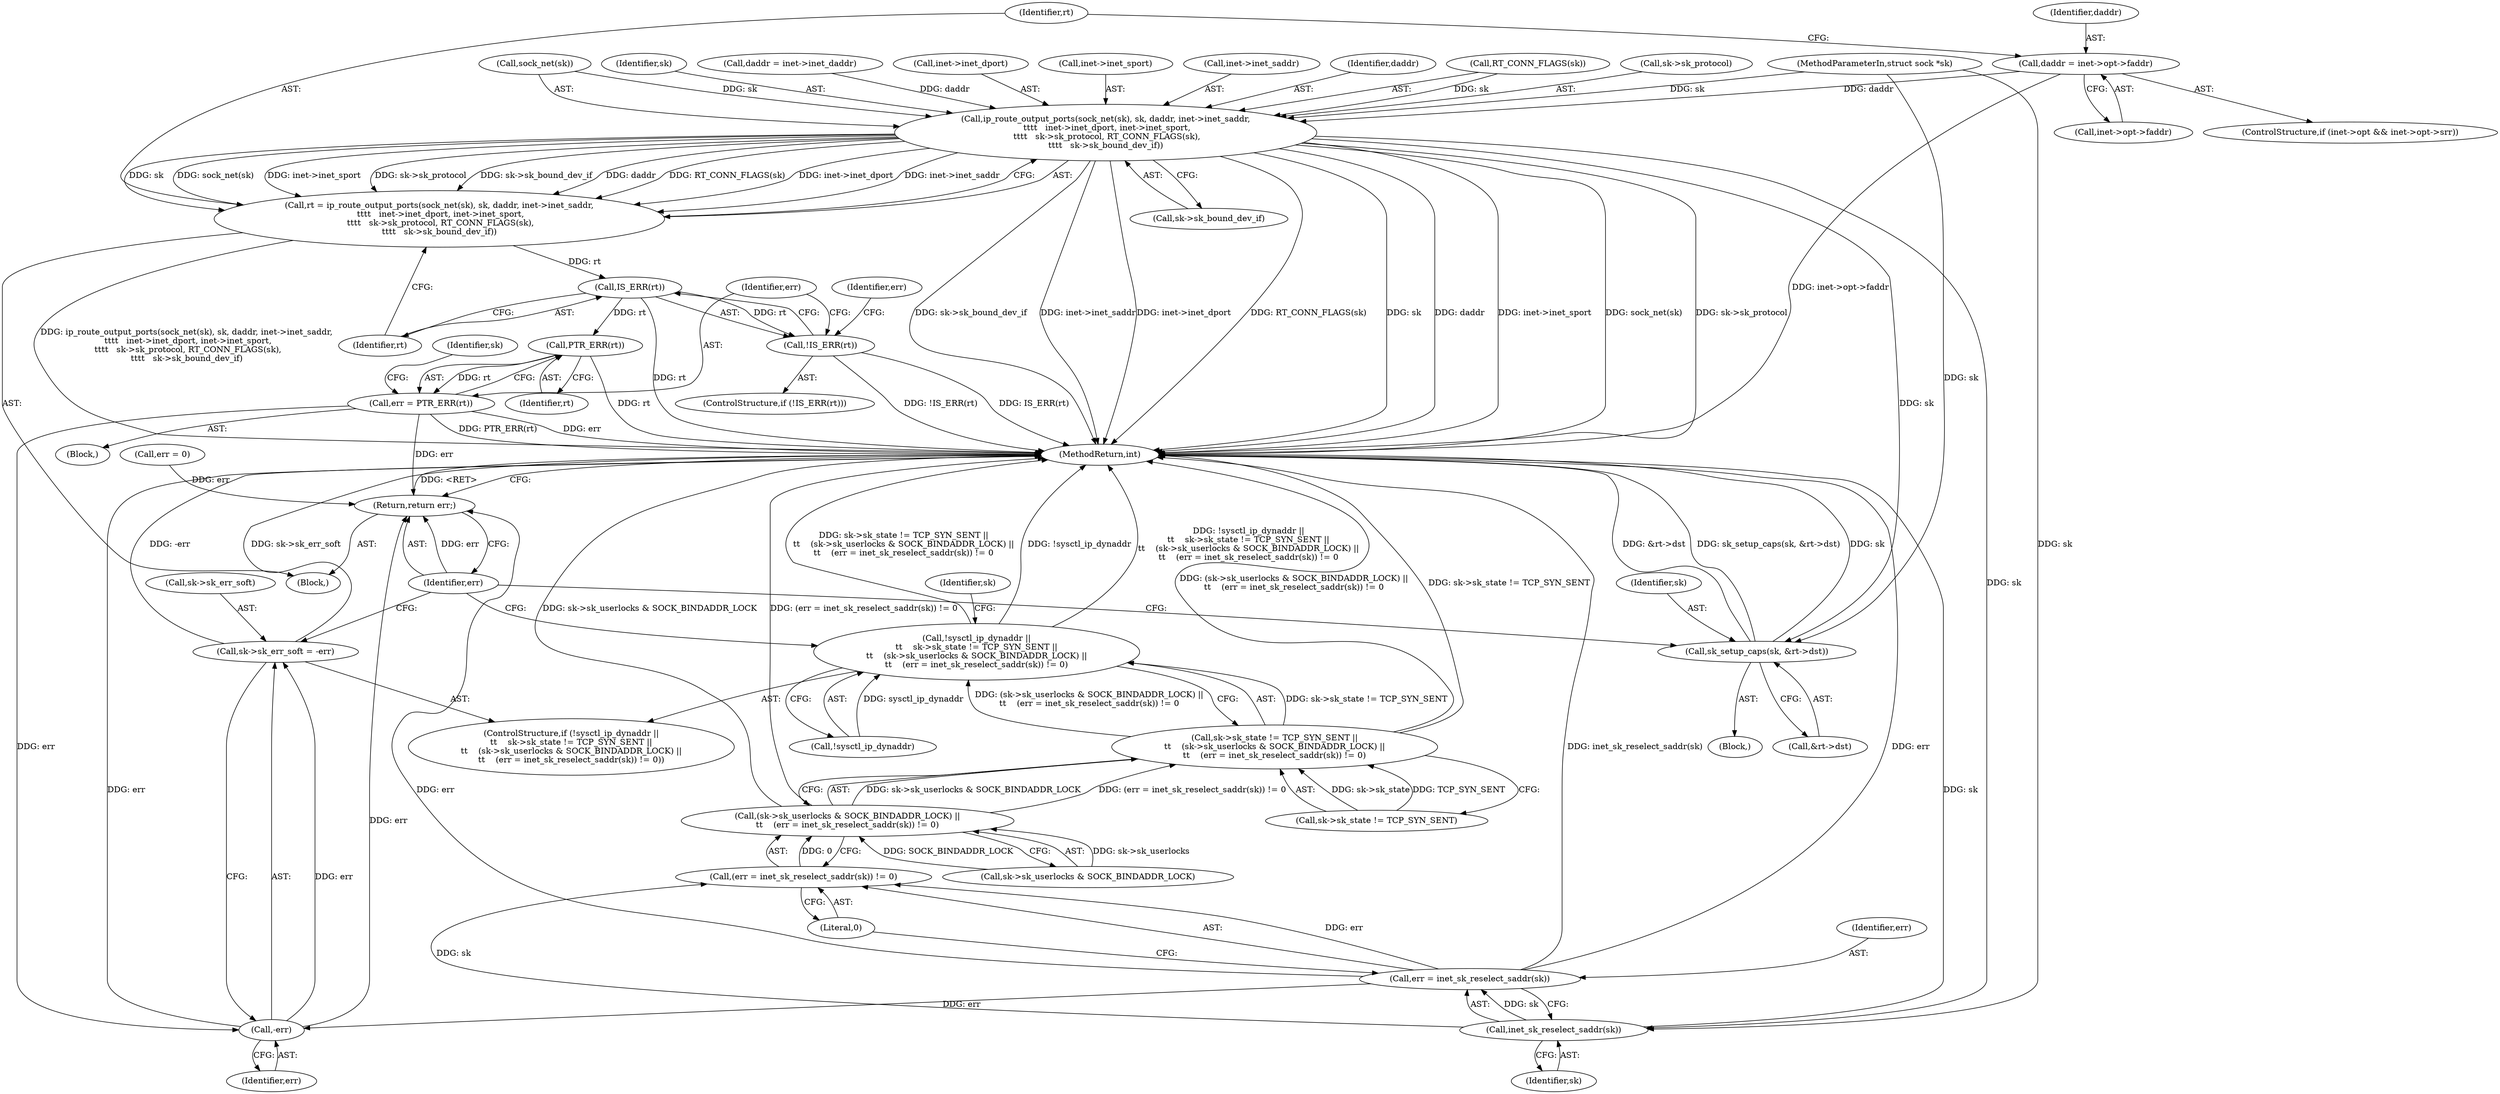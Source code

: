 digraph "0_linux_f6d8bd051c391c1c0458a30b2a7abcd939329259_2@pointer" {
"1000141" [label="(Call,daddr = inet->opt->faddr)"];
"1000150" [label="(Call,ip_route_output_ports(sock_net(sk), sk, daddr, inet->inet_saddr,\n \t\t\t\t   inet->inet_dport, inet->inet_sport,\n \t\t\t\t   sk->sk_protocol, RT_CONN_FLAGS(sk),\n\t\t\t\t   sk->sk_bound_dev_if))"];
"1000148" [label="(Call,rt = ip_route_output_ports(sock_net(sk), sk, daddr, inet->inet_saddr,\n \t\t\t\t   inet->inet_dport, inet->inet_sport,\n \t\t\t\t   sk->sk_protocol, RT_CONN_FLAGS(sk),\n\t\t\t\t   sk->sk_bound_dev_if))"];
"1000174" [label="(Call,IS_ERR(rt))"];
"1000173" [label="(Call,!IS_ERR(rt))"];
"1000190" [label="(Call,PTR_ERR(rt))"];
"1000188" [label="(Call,err = PTR_ERR(rt))"];
"1000223" [label="(Call,-err)"];
"1000219" [label="(Call,sk->sk_err_soft = -err)"];
"1000225" [label="(Return,return err;)"];
"1000180" [label="(Call,sk_setup_caps(sk, &rt->dst))"];
"1000216" [label="(Call,inet_sk_reselect_saddr(sk))"];
"1000213" [label="(Call,(err = inet_sk_reselect_saddr(sk)) != 0)"];
"1000207" [label="(Call,(sk->sk_userlocks & SOCK_BINDADDR_LOCK) ||\n\t\t    (err = inet_sk_reselect_saddr(sk)) != 0)"];
"1000201" [label="(Call,sk->sk_state != TCP_SYN_SENT ||\n\t\t    (sk->sk_userlocks & SOCK_BINDADDR_LOCK) ||\n\t\t    (err = inet_sk_reselect_saddr(sk)) != 0)"];
"1000198" [label="(Call,!sysctl_ip_dynaddr ||\n\t\t    sk->sk_state != TCP_SYN_SENT ||\n\t\t    (sk->sk_userlocks & SOCK_BINDADDR_LOCK) ||\n\t\t    (err = inet_sk_reselect_saddr(sk)) != 0)"];
"1000214" [label="(Call,err = inet_sk_reselect_saddr(sk))"];
"1000217" [label="(Identifier,sk)"];
"1000224" [label="(Identifier,err)"];
"1000219" [label="(Call,sk->sk_err_soft = -err)"];
"1000198" [label="(Call,!sysctl_ip_dynaddr ||\n\t\t    sk->sk_state != TCP_SYN_SENT ||\n\t\t    (sk->sk_userlocks & SOCK_BINDADDR_LOCK) ||\n\t\t    (err = inet_sk_reselect_saddr(sk)) != 0)"];
"1000150" [label="(Call,ip_route_output_ports(sock_net(sk), sk, daddr, inet->inet_saddr,\n \t\t\t\t   inet->inet_dport, inet->inet_sport,\n \t\t\t\t   sk->sk_protocol, RT_CONN_FLAGS(sk),\n\t\t\t\t   sk->sk_bound_dev_if))"];
"1000197" [label="(ControlStructure,if (!sysctl_ip_dynaddr ||\n\t\t    sk->sk_state != TCP_SYN_SENT ||\n\t\t    (sk->sk_userlocks & SOCK_BINDADDR_LOCK) ||\n\t\t    (err = inet_sk_reselect_saddr(sk)) != 0))"];
"1000158" [label="(Call,inet->inet_dport)"];
"1000191" [label="(Identifier,rt)"];
"1000225" [label="(Return,return err;)"];
"1000187" [label="(Block,)"];
"1000161" [label="(Call,inet->inet_sport)"];
"1000215" [label="(Identifier,err)"];
"1000142" [label="(Identifier,daddr)"];
"1000175" [label="(Identifier,rt)"];
"1000201" [label="(Call,sk->sk_state != TCP_SYN_SENT ||\n\t\t    (sk->sk_userlocks & SOCK_BINDADDR_LOCK) ||\n\t\t    (err = inet_sk_reselect_saddr(sk)) != 0)"];
"1000155" [label="(Call,inet->inet_saddr)"];
"1000213" [label="(Call,(err = inet_sk_reselect_saddr(sk)) != 0)"];
"1000194" [label="(Identifier,sk)"];
"1000177" [label="(Call,err = 0)"];
"1000176" [label="(Block,)"];
"1000199" [label="(Call,!sysctl_ip_dynaddr)"];
"1000169" [label="(Call,sk->sk_bound_dev_if)"];
"1000189" [label="(Identifier,err)"];
"1000214" [label="(Call,err = inet_sk_reselect_saddr(sk))"];
"1000148" [label="(Call,rt = ip_route_output_ports(sock_net(sk), sk, daddr, inet->inet_saddr,\n \t\t\t\t   inet->inet_dport, inet->inet_sport,\n \t\t\t\t   sk->sk_protocol, RT_CONN_FLAGS(sk),\n\t\t\t\t   sk->sk_bound_dev_if))"];
"1000216" [label="(Call,inet_sk_reselect_saddr(sk))"];
"1000143" [label="(Call,inet->opt->faddr)"];
"1000188" [label="(Call,err = PTR_ERR(rt))"];
"1000181" [label="(Identifier,sk)"];
"1000154" [label="(Identifier,daddr)"];
"1000167" [label="(Call,RT_CONN_FLAGS(sk))"];
"1000131" [label="(ControlStructure,if (inet->opt && inet->opt->srr))"];
"1000174" [label="(Call,IS_ERR(rt))"];
"1000149" [label="(Identifier,rt)"];
"1000164" [label="(Call,sk->sk_protocol)"];
"1000190" [label="(Call,PTR_ERR(rt))"];
"1000172" [label="(ControlStructure,if (!IS_ERR(rt)))"];
"1000178" [label="(Identifier,err)"];
"1000141" [label="(Call,daddr = inet->opt->faddr)"];
"1000182" [label="(Call,&rt->dst)"];
"1000173" [label="(Call,!IS_ERR(rt))"];
"1000208" [label="(Call,sk->sk_userlocks & SOCK_BINDADDR_LOCK)"];
"1000220" [label="(Call,sk->sk_err_soft)"];
"1000227" [label="(MethodReturn,int)"];
"1000151" [label="(Call,sock_net(sk))"];
"1000153" [label="(Identifier,sk)"];
"1000126" [label="(Call,daddr = inet->inet_daddr)"];
"1000180" [label="(Call,sk_setup_caps(sk, &rt->dst))"];
"1000218" [label="(Literal,0)"];
"1000223" [label="(Call,-err)"];
"1000105" [label="(MethodParameterIn,struct sock *sk)"];
"1000221" [label="(Identifier,sk)"];
"1000207" [label="(Call,(sk->sk_userlocks & SOCK_BINDADDR_LOCK) ||\n\t\t    (err = inet_sk_reselect_saddr(sk)) != 0)"];
"1000106" [label="(Block,)"];
"1000226" [label="(Identifier,err)"];
"1000202" [label="(Call,sk->sk_state != TCP_SYN_SENT)"];
"1000141" -> "1000131"  [label="AST: "];
"1000141" -> "1000143"  [label="CFG: "];
"1000142" -> "1000141"  [label="AST: "];
"1000143" -> "1000141"  [label="AST: "];
"1000149" -> "1000141"  [label="CFG: "];
"1000141" -> "1000227"  [label="DDG: inet->opt->faddr"];
"1000141" -> "1000150"  [label="DDG: daddr"];
"1000150" -> "1000148"  [label="AST: "];
"1000150" -> "1000169"  [label="CFG: "];
"1000151" -> "1000150"  [label="AST: "];
"1000153" -> "1000150"  [label="AST: "];
"1000154" -> "1000150"  [label="AST: "];
"1000155" -> "1000150"  [label="AST: "];
"1000158" -> "1000150"  [label="AST: "];
"1000161" -> "1000150"  [label="AST: "];
"1000164" -> "1000150"  [label="AST: "];
"1000167" -> "1000150"  [label="AST: "];
"1000169" -> "1000150"  [label="AST: "];
"1000148" -> "1000150"  [label="CFG: "];
"1000150" -> "1000227"  [label="DDG: sock_net(sk)"];
"1000150" -> "1000227"  [label="DDG: sk->sk_protocol"];
"1000150" -> "1000227"  [label="DDG: sk->sk_bound_dev_if"];
"1000150" -> "1000227"  [label="DDG: inet->inet_saddr"];
"1000150" -> "1000227"  [label="DDG: inet->inet_dport"];
"1000150" -> "1000227"  [label="DDG: RT_CONN_FLAGS(sk)"];
"1000150" -> "1000227"  [label="DDG: sk"];
"1000150" -> "1000227"  [label="DDG: daddr"];
"1000150" -> "1000227"  [label="DDG: inet->inet_sport"];
"1000150" -> "1000148"  [label="DDG: sk"];
"1000150" -> "1000148"  [label="DDG: sock_net(sk)"];
"1000150" -> "1000148"  [label="DDG: inet->inet_sport"];
"1000150" -> "1000148"  [label="DDG: sk->sk_protocol"];
"1000150" -> "1000148"  [label="DDG: sk->sk_bound_dev_if"];
"1000150" -> "1000148"  [label="DDG: daddr"];
"1000150" -> "1000148"  [label="DDG: RT_CONN_FLAGS(sk)"];
"1000150" -> "1000148"  [label="DDG: inet->inet_dport"];
"1000150" -> "1000148"  [label="DDG: inet->inet_saddr"];
"1000151" -> "1000150"  [label="DDG: sk"];
"1000167" -> "1000150"  [label="DDG: sk"];
"1000105" -> "1000150"  [label="DDG: sk"];
"1000126" -> "1000150"  [label="DDG: daddr"];
"1000150" -> "1000180"  [label="DDG: sk"];
"1000150" -> "1000216"  [label="DDG: sk"];
"1000148" -> "1000106"  [label="AST: "];
"1000149" -> "1000148"  [label="AST: "];
"1000175" -> "1000148"  [label="CFG: "];
"1000148" -> "1000227"  [label="DDG: ip_route_output_ports(sock_net(sk), sk, daddr, inet->inet_saddr,\n \t\t\t\t   inet->inet_dport, inet->inet_sport,\n \t\t\t\t   sk->sk_protocol, RT_CONN_FLAGS(sk),\n\t\t\t\t   sk->sk_bound_dev_if)"];
"1000148" -> "1000174"  [label="DDG: rt"];
"1000174" -> "1000173"  [label="AST: "];
"1000174" -> "1000175"  [label="CFG: "];
"1000175" -> "1000174"  [label="AST: "];
"1000173" -> "1000174"  [label="CFG: "];
"1000174" -> "1000227"  [label="DDG: rt"];
"1000174" -> "1000173"  [label="DDG: rt"];
"1000174" -> "1000190"  [label="DDG: rt"];
"1000173" -> "1000172"  [label="AST: "];
"1000178" -> "1000173"  [label="CFG: "];
"1000189" -> "1000173"  [label="CFG: "];
"1000173" -> "1000227"  [label="DDG: !IS_ERR(rt)"];
"1000173" -> "1000227"  [label="DDG: IS_ERR(rt)"];
"1000190" -> "1000188"  [label="AST: "];
"1000190" -> "1000191"  [label="CFG: "];
"1000191" -> "1000190"  [label="AST: "];
"1000188" -> "1000190"  [label="CFG: "];
"1000190" -> "1000227"  [label="DDG: rt"];
"1000190" -> "1000188"  [label="DDG: rt"];
"1000188" -> "1000187"  [label="AST: "];
"1000189" -> "1000188"  [label="AST: "];
"1000194" -> "1000188"  [label="CFG: "];
"1000188" -> "1000227"  [label="DDG: PTR_ERR(rt)"];
"1000188" -> "1000227"  [label="DDG: err"];
"1000188" -> "1000223"  [label="DDG: err"];
"1000188" -> "1000225"  [label="DDG: err"];
"1000223" -> "1000219"  [label="AST: "];
"1000223" -> "1000224"  [label="CFG: "];
"1000224" -> "1000223"  [label="AST: "];
"1000219" -> "1000223"  [label="CFG: "];
"1000223" -> "1000227"  [label="DDG: err"];
"1000223" -> "1000219"  [label="DDG: err"];
"1000214" -> "1000223"  [label="DDG: err"];
"1000223" -> "1000225"  [label="DDG: err"];
"1000219" -> "1000197"  [label="AST: "];
"1000220" -> "1000219"  [label="AST: "];
"1000226" -> "1000219"  [label="CFG: "];
"1000219" -> "1000227"  [label="DDG: -err"];
"1000219" -> "1000227"  [label="DDG: sk->sk_err_soft"];
"1000225" -> "1000106"  [label="AST: "];
"1000225" -> "1000226"  [label="CFG: "];
"1000226" -> "1000225"  [label="AST: "];
"1000227" -> "1000225"  [label="CFG: "];
"1000225" -> "1000227"  [label="DDG: <RET>"];
"1000226" -> "1000225"  [label="DDG: err"];
"1000177" -> "1000225"  [label="DDG: err"];
"1000214" -> "1000225"  [label="DDG: err"];
"1000180" -> "1000176"  [label="AST: "];
"1000180" -> "1000182"  [label="CFG: "];
"1000181" -> "1000180"  [label="AST: "];
"1000182" -> "1000180"  [label="AST: "];
"1000226" -> "1000180"  [label="CFG: "];
"1000180" -> "1000227"  [label="DDG: sk"];
"1000180" -> "1000227"  [label="DDG: &rt->dst"];
"1000180" -> "1000227"  [label="DDG: sk_setup_caps(sk, &rt->dst)"];
"1000105" -> "1000180"  [label="DDG: sk"];
"1000216" -> "1000214"  [label="AST: "];
"1000216" -> "1000217"  [label="CFG: "];
"1000217" -> "1000216"  [label="AST: "];
"1000214" -> "1000216"  [label="CFG: "];
"1000216" -> "1000227"  [label="DDG: sk"];
"1000216" -> "1000213"  [label="DDG: sk"];
"1000216" -> "1000214"  [label="DDG: sk"];
"1000105" -> "1000216"  [label="DDG: sk"];
"1000213" -> "1000207"  [label="AST: "];
"1000213" -> "1000218"  [label="CFG: "];
"1000214" -> "1000213"  [label="AST: "];
"1000218" -> "1000213"  [label="AST: "];
"1000207" -> "1000213"  [label="CFG: "];
"1000213" -> "1000207"  [label="DDG: 0"];
"1000214" -> "1000213"  [label="DDG: err"];
"1000207" -> "1000201"  [label="AST: "];
"1000207" -> "1000208"  [label="CFG: "];
"1000208" -> "1000207"  [label="AST: "];
"1000201" -> "1000207"  [label="CFG: "];
"1000207" -> "1000227"  [label="DDG: sk->sk_userlocks & SOCK_BINDADDR_LOCK"];
"1000207" -> "1000227"  [label="DDG: (err = inet_sk_reselect_saddr(sk)) != 0"];
"1000207" -> "1000201"  [label="DDG: sk->sk_userlocks & SOCK_BINDADDR_LOCK"];
"1000207" -> "1000201"  [label="DDG: (err = inet_sk_reselect_saddr(sk)) != 0"];
"1000208" -> "1000207"  [label="DDG: sk->sk_userlocks"];
"1000208" -> "1000207"  [label="DDG: SOCK_BINDADDR_LOCK"];
"1000201" -> "1000198"  [label="AST: "];
"1000201" -> "1000202"  [label="CFG: "];
"1000202" -> "1000201"  [label="AST: "];
"1000198" -> "1000201"  [label="CFG: "];
"1000201" -> "1000227"  [label="DDG: (sk->sk_userlocks & SOCK_BINDADDR_LOCK) ||\n\t\t    (err = inet_sk_reselect_saddr(sk)) != 0"];
"1000201" -> "1000227"  [label="DDG: sk->sk_state != TCP_SYN_SENT"];
"1000201" -> "1000198"  [label="DDG: sk->sk_state != TCP_SYN_SENT"];
"1000201" -> "1000198"  [label="DDG: (sk->sk_userlocks & SOCK_BINDADDR_LOCK) ||\n\t\t    (err = inet_sk_reselect_saddr(sk)) != 0"];
"1000202" -> "1000201"  [label="DDG: sk->sk_state"];
"1000202" -> "1000201"  [label="DDG: TCP_SYN_SENT"];
"1000198" -> "1000197"  [label="AST: "];
"1000198" -> "1000199"  [label="CFG: "];
"1000199" -> "1000198"  [label="AST: "];
"1000221" -> "1000198"  [label="CFG: "];
"1000226" -> "1000198"  [label="CFG: "];
"1000198" -> "1000227"  [label="DDG: sk->sk_state != TCP_SYN_SENT ||\n\t\t    (sk->sk_userlocks & SOCK_BINDADDR_LOCK) ||\n\t\t    (err = inet_sk_reselect_saddr(sk)) != 0"];
"1000198" -> "1000227"  [label="DDG: !sysctl_ip_dynaddr"];
"1000198" -> "1000227"  [label="DDG: !sysctl_ip_dynaddr ||\n\t\t    sk->sk_state != TCP_SYN_SENT ||\n\t\t    (sk->sk_userlocks & SOCK_BINDADDR_LOCK) ||\n\t\t    (err = inet_sk_reselect_saddr(sk)) != 0"];
"1000199" -> "1000198"  [label="DDG: sysctl_ip_dynaddr"];
"1000215" -> "1000214"  [label="AST: "];
"1000218" -> "1000214"  [label="CFG: "];
"1000214" -> "1000227"  [label="DDG: inet_sk_reselect_saddr(sk)"];
"1000214" -> "1000227"  [label="DDG: err"];
}
